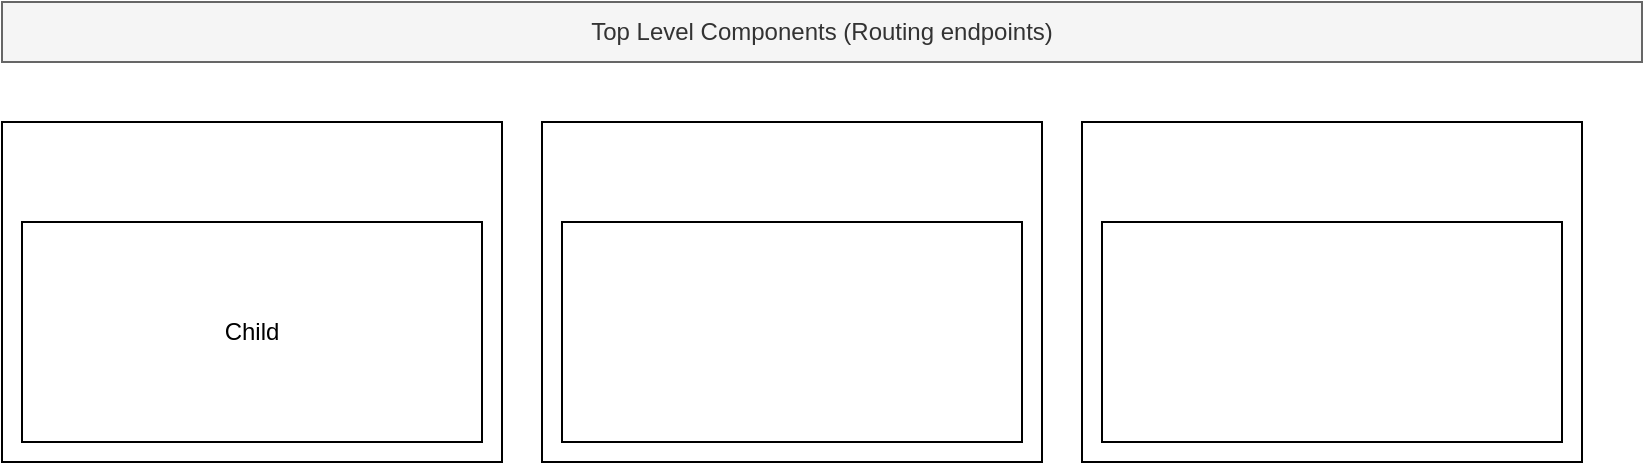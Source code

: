 <mxfile version="20.4.1" type="github">
  <diagram id="bF-zwXs4uUqL0e1Ni2zN" name="Page-1">
    <mxGraphModel dx="1341" dy="535" grid="1" gridSize="10" guides="1" tooltips="1" connect="1" arrows="1" fold="1" page="1" pageScale="1" pageWidth="827" pageHeight="1169" math="0" shadow="0">
      <root>
        <mxCell id="0" />
        <mxCell id="1" parent="0" />
        <mxCell id="IGJz30hrRIssMgwzsNPl-1" value="" style="rounded=0;whiteSpace=wrap;html=1;" vertex="1" parent="1">
          <mxGeometry x="10" y="120" width="250" height="170" as="geometry" />
        </mxCell>
        <mxCell id="IGJz30hrRIssMgwzsNPl-2" value="" style="rounded=0;whiteSpace=wrap;html=1;" vertex="1" parent="1">
          <mxGeometry x="280" y="120" width="250" height="170" as="geometry" />
        </mxCell>
        <mxCell id="IGJz30hrRIssMgwzsNPl-3" value="" style="rounded=0;whiteSpace=wrap;html=1;" vertex="1" parent="1">
          <mxGeometry x="550" y="120" width="250" height="170" as="geometry" />
        </mxCell>
        <mxCell id="IGJz30hrRIssMgwzsNPl-4" value="Top Level Components (Routing endpoints)" style="text;html=1;strokeColor=#666666;fillColor=#f5f5f5;align=center;verticalAlign=middle;whiteSpace=wrap;rounded=0;fontColor=#333333;" vertex="1" parent="1">
          <mxGeometry x="10" y="60" width="820" height="30" as="geometry" />
        </mxCell>
        <mxCell id="IGJz30hrRIssMgwzsNPl-5" value="Child" style="rounded=0;whiteSpace=wrap;html=1;" vertex="1" parent="1">
          <mxGeometry x="20" y="170" width="230" height="110" as="geometry" />
        </mxCell>
        <mxCell id="IGJz30hrRIssMgwzsNPl-6" value="" style="rounded=0;whiteSpace=wrap;html=1;" vertex="1" parent="1">
          <mxGeometry x="290" y="170" width="230" height="110" as="geometry" />
        </mxCell>
        <mxCell id="IGJz30hrRIssMgwzsNPl-7" value="" style="rounded=0;whiteSpace=wrap;html=1;" vertex="1" parent="1">
          <mxGeometry x="560" y="170" width="230" height="110" as="geometry" />
        </mxCell>
      </root>
    </mxGraphModel>
  </diagram>
</mxfile>
